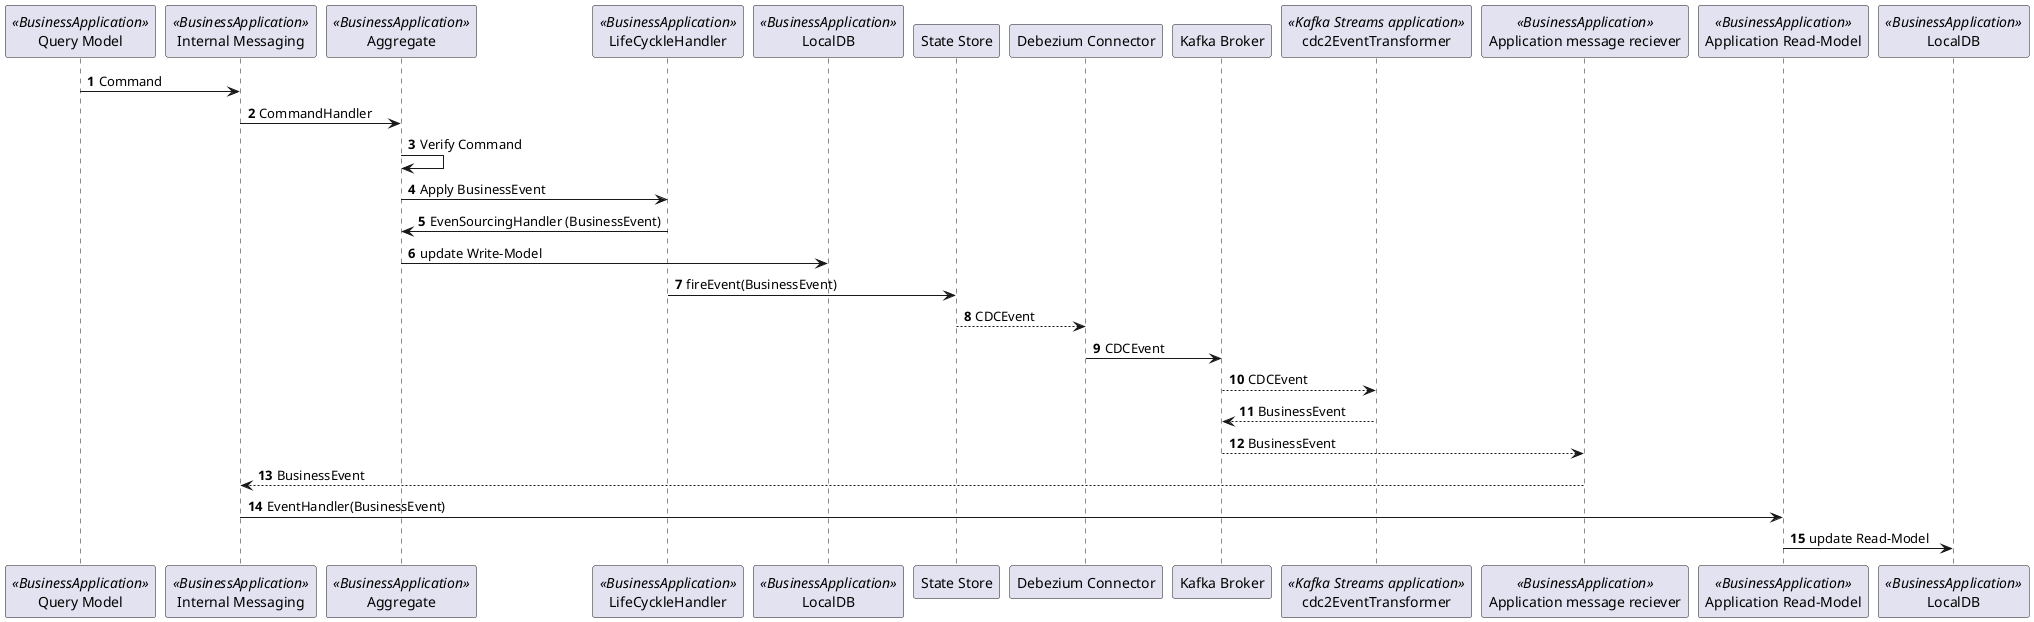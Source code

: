 @startuml
'https://plantuml.com/sequence-diagram

autonumber

Participant quyery as "Query Model" << BusinessApplication >>
Participant internal as "Internal Messaging" << BusinessApplication >>
Participant writeModel as "Aggregate" << BusinessApplication >>
Participant lifeCycleHanlder as "LifeCyckleHandler" << BusinessApplication >>

Participant localDBWrite as "LocalDB" << BusinessApplication >>
Participant stateStore as "State Store"
Participant connector as "Debezium Connector"
Participant broker as "Kafka Broker"
Participant transformer as "cdc2EventTransformer" <<Kafka Streams application>>
Participant reciever as "Application message reciever" << BusinessApplication >>
Participant readModel as "Application Read-Model" << BusinessApplication >>
Participant localDBRead as "LocalDB" << BusinessApplication >>

quyery -> internal: Command
internal -> writeModel: CommandHandler
writeModel -> writeModel: Verify Command
writeModel -> lifeCycleHanlder: Apply BusinessEvent
lifeCycleHanlder -> writeModel: EvenSourcingHandler (BusinessEvent)
writeModel -> localDBWrite: update Write-Model
lifeCycleHanlder -> stateStore: fireEvent(BusinessEvent)
stateStore --> connector: CDCEvent
connector -> broker: CDCEvent
broker --> transformer:CDCEvent
transformer --> broker: BusinessEvent
broker --> reciever: BusinessEvent
reciever --> internal: BusinessEvent
internal -> readModel: EventHandler(BusinessEvent)
readModel -> localDBRead: update Read-Model



@enduml